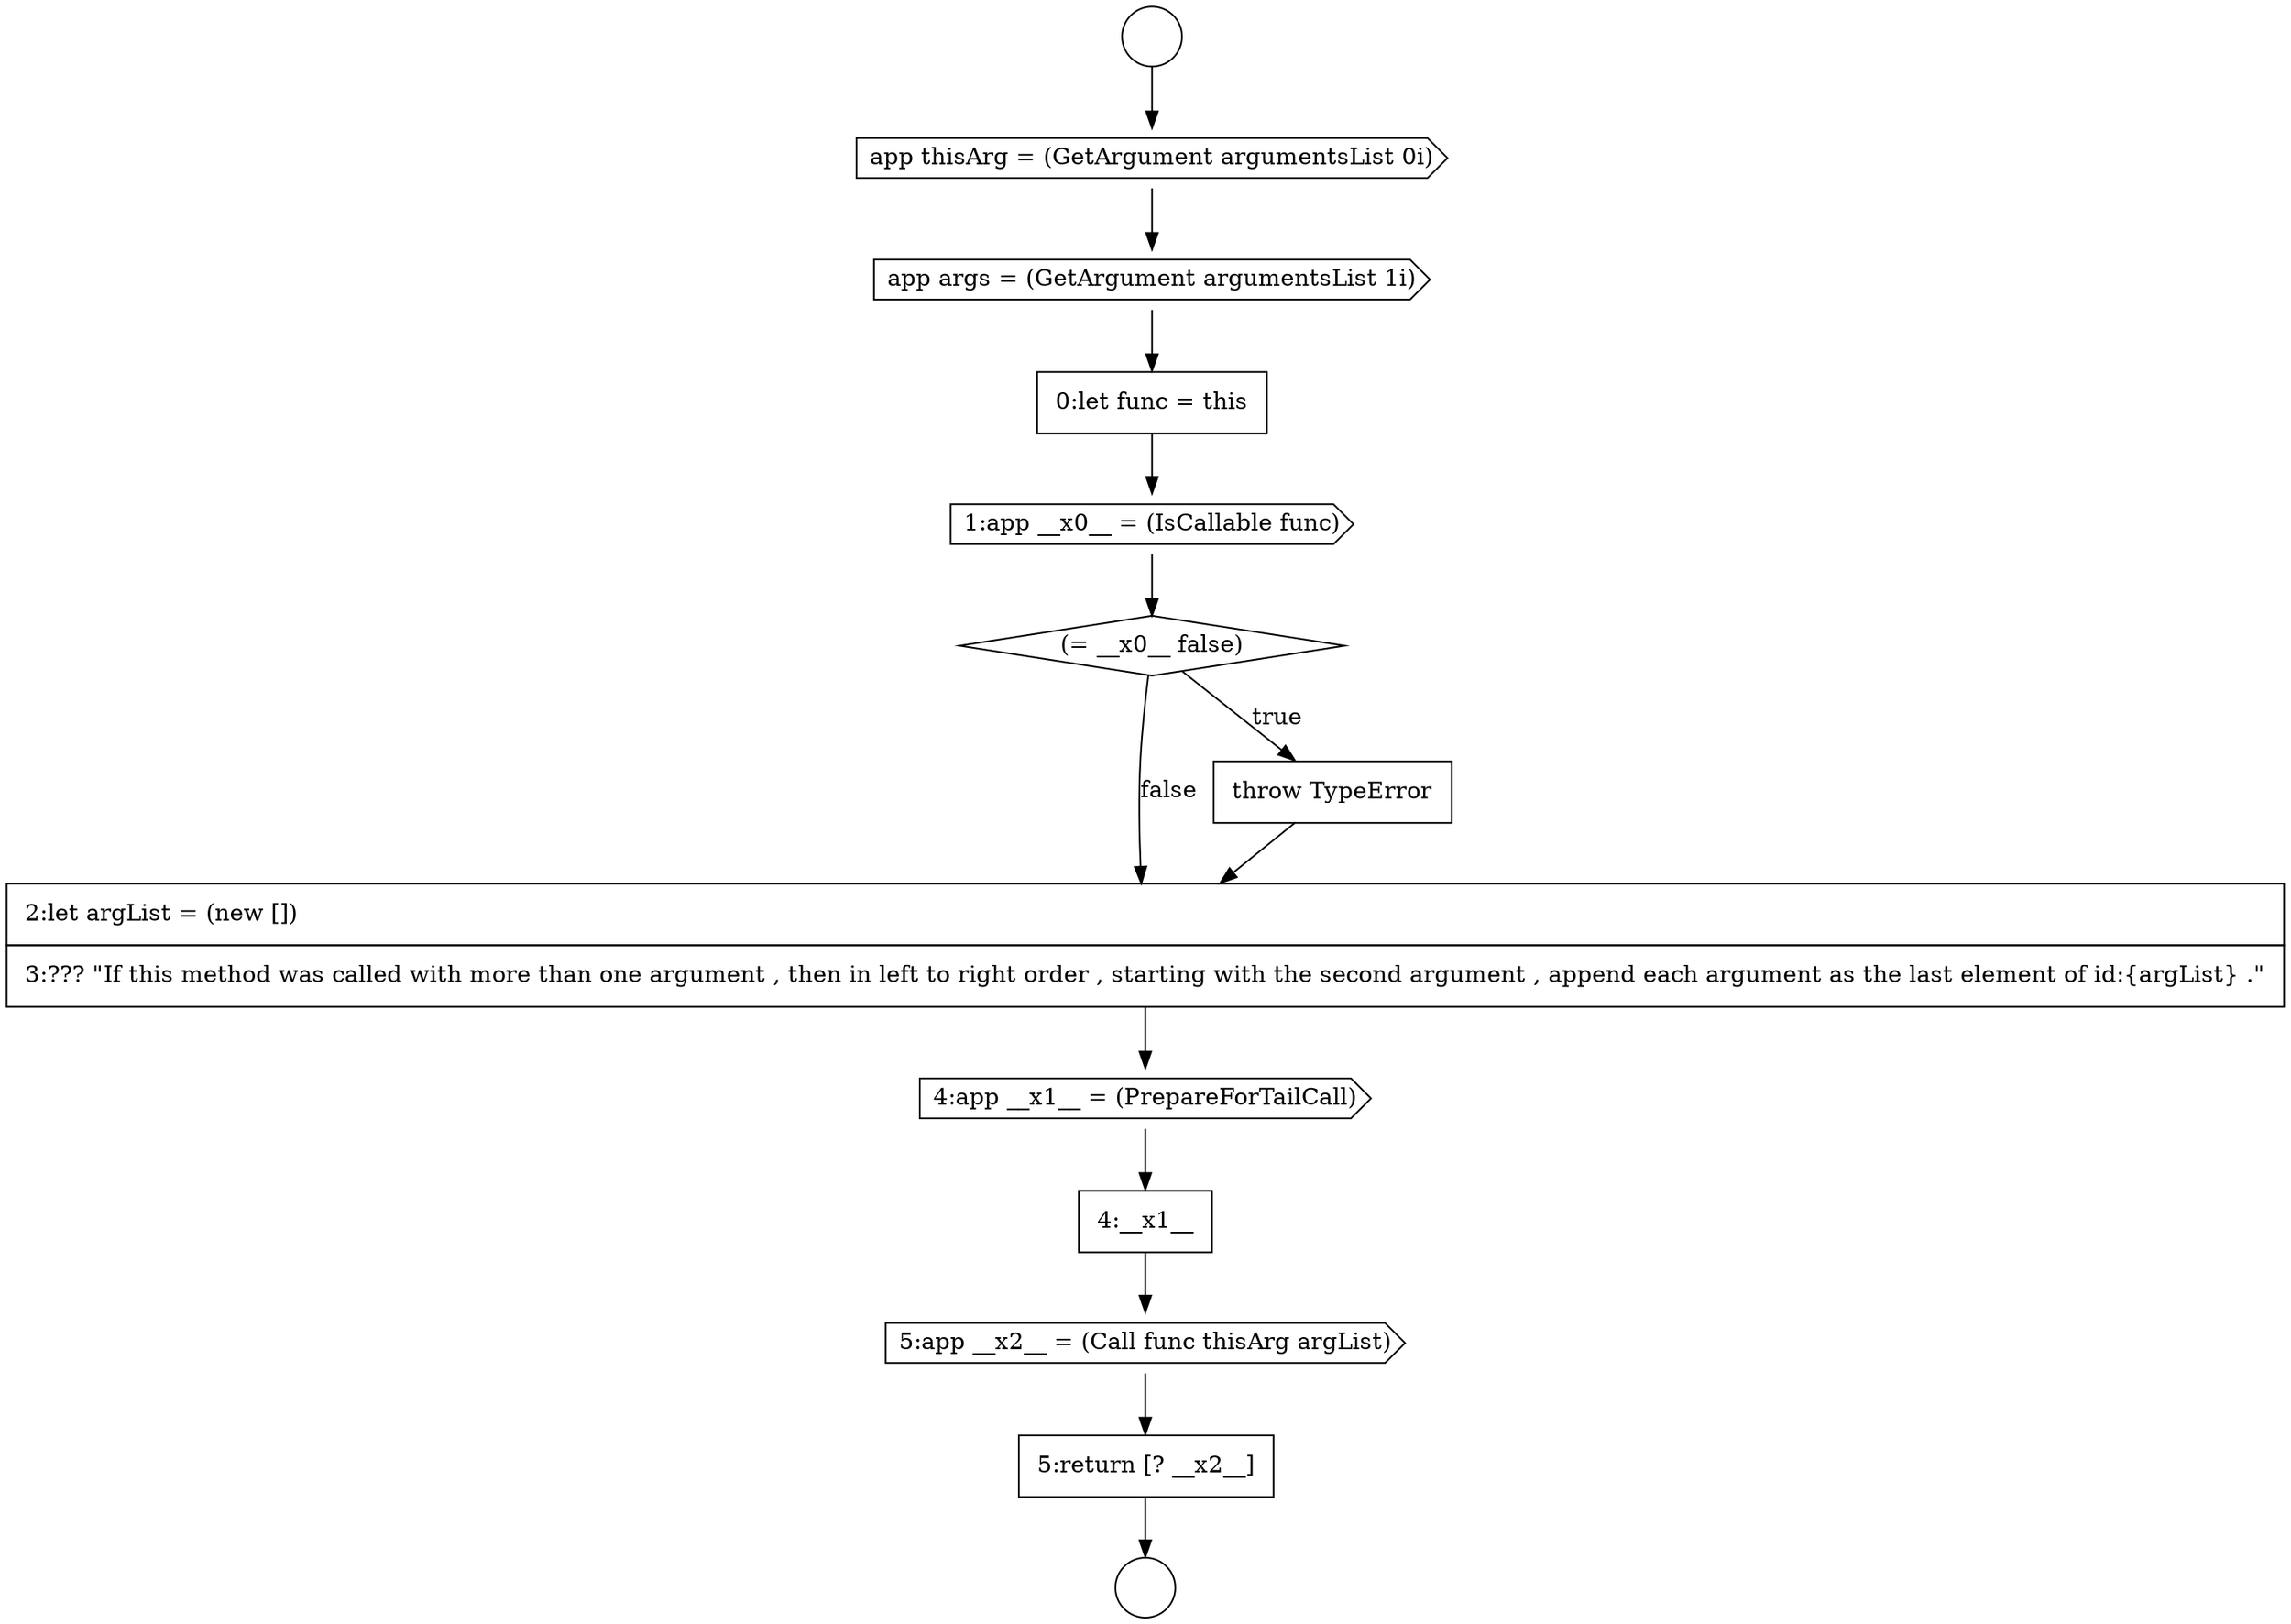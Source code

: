 digraph {
  node11724 [shape=none, margin=0, label=<<font color="black">
    <table border="0" cellborder="1" cellspacing="0" cellpadding="10">
      <tr><td align="left">5:return [? __x2__]</td></tr>
    </table>
  </font>> color="black" fillcolor="white" style=filled]
  node11720 [shape=none, margin=0, label=<<font color="black">
    <table border="0" cellborder="1" cellspacing="0" cellpadding="10">
      <tr><td align="left">2:let argList = (new [])</td></tr>
      <tr><td align="left">3:??? &quot;If this method was called with more than one argument , then in left to right order , starting with the second argument , append each argument as the last element of id:{argList} .&quot;</td></tr>
    </table>
  </font>> color="black" fillcolor="white" style=filled]
  node11716 [shape=none, margin=0, label=<<font color="black">
    <table border="0" cellborder="1" cellspacing="0" cellpadding="10">
      <tr><td align="left">0:let func = this</td></tr>
    </table>
  </font>> color="black" fillcolor="white" style=filled]
  node11723 [shape=cds, label=<<font color="black">5:app __x2__ = (Call func thisArg argList)</font>> color="black" fillcolor="white" style=filled]
  node11719 [shape=none, margin=0, label=<<font color="black">
    <table border="0" cellborder="1" cellspacing="0" cellpadding="10">
      <tr><td align="left">throw TypeError</td></tr>
    </table>
  </font>> color="black" fillcolor="white" style=filled]
  node11715 [shape=cds, label=<<font color="black">app args = (GetArgument argumentsList 1i)</font>> color="black" fillcolor="white" style=filled]
  node11714 [shape=cds, label=<<font color="black">app thisArg = (GetArgument argumentsList 0i)</font>> color="black" fillcolor="white" style=filled]
  node11718 [shape=diamond, label=<<font color="black">(= __x0__ false)</font>> color="black" fillcolor="white" style=filled]
  node11721 [shape=cds, label=<<font color="black">4:app __x1__ = (PrepareForTailCall)</font>> color="black" fillcolor="white" style=filled]
  node11713 [shape=circle label=" " color="black" fillcolor="white" style=filled]
  node11717 [shape=cds, label=<<font color="black">1:app __x0__ = (IsCallable func)</font>> color="black" fillcolor="white" style=filled]
  node11722 [shape=none, margin=0, label=<<font color="black">
    <table border="0" cellborder="1" cellspacing="0" cellpadding="10">
      <tr><td align="left">4:__x1__</td></tr>
    </table>
  </font>> color="black" fillcolor="white" style=filled]
  node11712 [shape=circle label=" " color="black" fillcolor="white" style=filled]
  node11722 -> node11723 [ color="black"]
  node11714 -> node11715 [ color="black"]
  node11723 -> node11724 [ color="black"]
  node11717 -> node11718 [ color="black"]
  node11724 -> node11713 [ color="black"]
  node11720 -> node11721 [ color="black"]
  node11715 -> node11716 [ color="black"]
  node11721 -> node11722 [ color="black"]
  node11719 -> node11720 [ color="black"]
  node11716 -> node11717 [ color="black"]
  node11718 -> node11719 [label=<<font color="black">true</font>> color="black"]
  node11718 -> node11720 [label=<<font color="black">false</font>> color="black"]
  node11712 -> node11714 [ color="black"]
}
